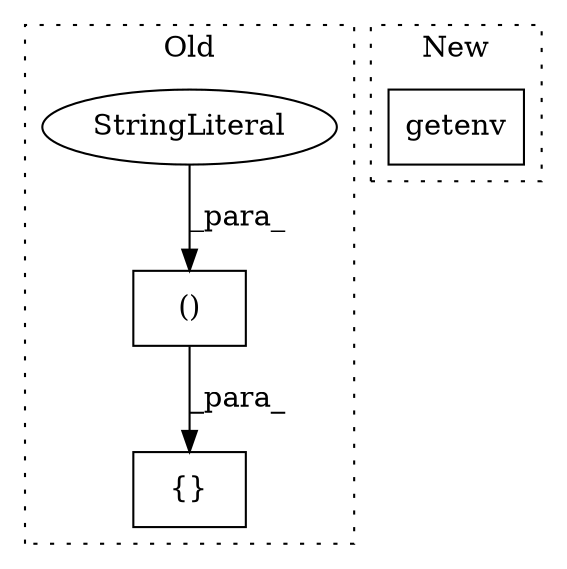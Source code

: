 digraph G {
subgraph cluster0 {
1 [label="()" a="106" s="8183" l="35" shape="box"];
3 [label="{}" a="4" s="8175,8218" l="8,2" shape="box"];
4 [label="StringLiteral" a="45" s="8183" l="18" shape="ellipse"];
label = "Old";
style="dotted";
}
subgraph cluster1 {
2 [label="getenv" a="32" s="8631,8654" l="7,1" shape="box"];
label = "New";
style="dotted";
}
1 -> 3 [label="_para_"];
4 -> 1 [label="_para_"];
}